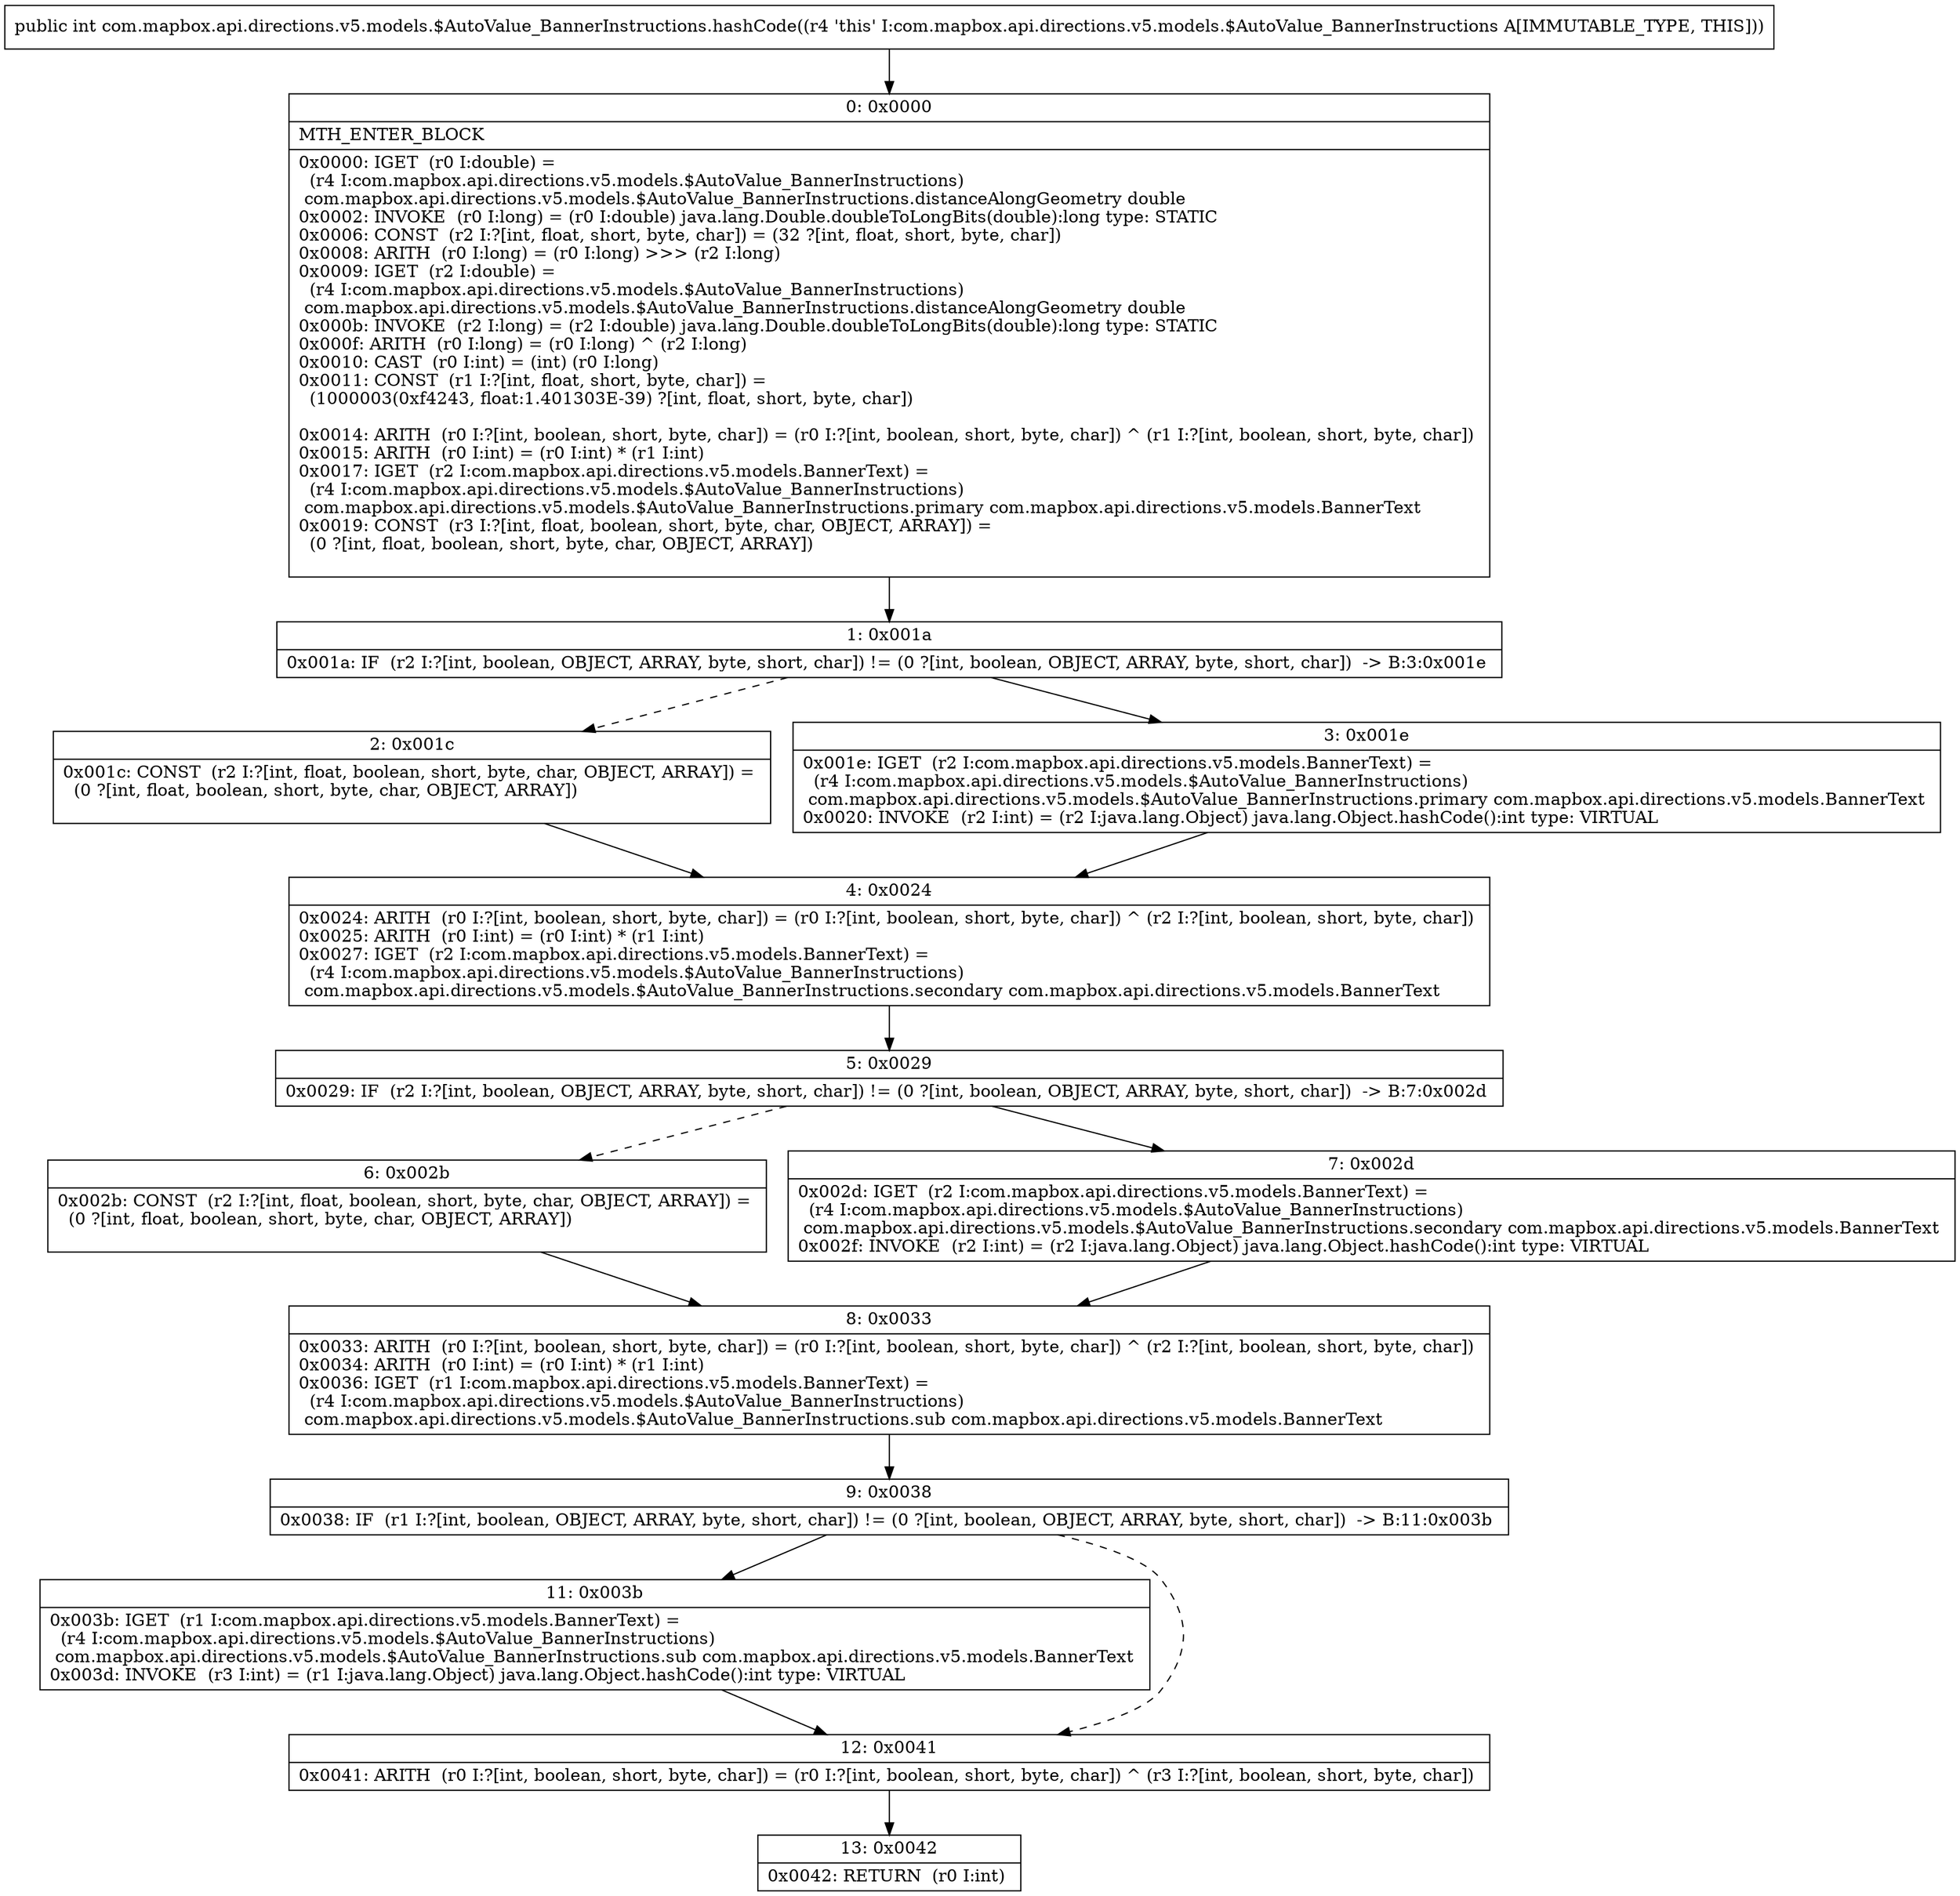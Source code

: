 digraph "CFG forcom.mapbox.api.directions.v5.models.$AutoValue_BannerInstructions.hashCode()I" {
Node_0 [shape=record,label="{0\:\ 0x0000|MTH_ENTER_BLOCK\l|0x0000: IGET  (r0 I:double) = \l  (r4 I:com.mapbox.api.directions.v5.models.$AutoValue_BannerInstructions)\l com.mapbox.api.directions.v5.models.$AutoValue_BannerInstructions.distanceAlongGeometry double \l0x0002: INVOKE  (r0 I:long) = (r0 I:double) java.lang.Double.doubleToLongBits(double):long type: STATIC \l0x0006: CONST  (r2 I:?[int, float, short, byte, char]) = (32 ?[int, float, short, byte, char]) \l0x0008: ARITH  (r0 I:long) = (r0 I:long) \>\>\> (r2 I:long) \l0x0009: IGET  (r2 I:double) = \l  (r4 I:com.mapbox.api.directions.v5.models.$AutoValue_BannerInstructions)\l com.mapbox.api.directions.v5.models.$AutoValue_BannerInstructions.distanceAlongGeometry double \l0x000b: INVOKE  (r2 I:long) = (r2 I:double) java.lang.Double.doubleToLongBits(double):long type: STATIC \l0x000f: ARITH  (r0 I:long) = (r0 I:long) ^ (r2 I:long) \l0x0010: CAST  (r0 I:int) = (int) (r0 I:long) \l0x0011: CONST  (r1 I:?[int, float, short, byte, char]) = \l  (1000003(0xf4243, float:1.401303E\-39) ?[int, float, short, byte, char])\l \l0x0014: ARITH  (r0 I:?[int, boolean, short, byte, char]) = (r0 I:?[int, boolean, short, byte, char]) ^ (r1 I:?[int, boolean, short, byte, char]) \l0x0015: ARITH  (r0 I:int) = (r0 I:int) * (r1 I:int) \l0x0017: IGET  (r2 I:com.mapbox.api.directions.v5.models.BannerText) = \l  (r4 I:com.mapbox.api.directions.v5.models.$AutoValue_BannerInstructions)\l com.mapbox.api.directions.v5.models.$AutoValue_BannerInstructions.primary com.mapbox.api.directions.v5.models.BannerText \l0x0019: CONST  (r3 I:?[int, float, boolean, short, byte, char, OBJECT, ARRAY]) = \l  (0 ?[int, float, boolean, short, byte, char, OBJECT, ARRAY])\l \l}"];
Node_1 [shape=record,label="{1\:\ 0x001a|0x001a: IF  (r2 I:?[int, boolean, OBJECT, ARRAY, byte, short, char]) != (0 ?[int, boolean, OBJECT, ARRAY, byte, short, char])  \-\> B:3:0x001e \l}"];
Node_2 [shape=record,label="{2\:\ 0x001c|0x001c: CONST  (r2 I:?[int, float, boolean, short, byte, char, OBJECT, ARRAY]) = \l  (0 ?[int, float, boolean, short, byte, char, OBJECT, ARRAY])\l \l}"];
Node_3 [shape=record,label="{3\:\ 0x001e|0x001e: IGET  (r2 I:com.mapbox.api.directions.v5.models.BannerText) = \l  (r4 I:com.mapbox.api.directions.v5.models.$AutoValue_BannerInstructions)\l com.mapbox.api.directions.v5.models.$AutoValue_BannerInstructions.primary com.mapbox.api.directions.v5.models.BannerText \l0x0020: INVOKE  (r2 I:int) = (r2 I:java.lang.Object) java.lang.Object.hashCode():int type: VIRTUAL \l}"];
Node_4 [shape=record,label="{4\:\ 0x0024|0x0024: ARITH  (r0 I:?[int, boolean, short, byte, char]) = (r0 I:?[int, boolean, short, byte, char]) ^ (r2 I:?[int, boolean, short, byte, char]) \l0x0025: ARITH  (r0 I:int) = (r0 I:int) * (r1 I:int) \l0x0027: IGET  (r2 I:com.mapbox.api.directions.v5.models.BannerText) = \l  (r4 I:com.mapbox.api.directions.v5.models.$AutoValue_BannerInstructions)\l com.mapbox.api.directions.v5.models.$AutoValue_BannerInstructions.secondary com.mapbox.api.directions.v5.models.BannerText \l}"];
Node_5 [shape=record,label="{5\:\ 0x0029|0x0029: IF  (r2 I:?[int, boolean, OBJECT, ARRAY, byte, short, char]) != (0 ?[int, boolean, OBJECT, ARRAY, byte, short, char])  \-\> B:7:0x002d \l}"];
Node_6 [shape=record,label="{6\:\ 0x002b|0x002b: CONST  (r2 I:?[int, float, boolean, short, byte, char, OBJECT, ARRAY]) = \l  (0 ?[int, float, boolean, short, byte, char, OBJECT, ARRAY])\l \l}"];
Node_7 [shape=record,label="{7\:\ 0x002d|0x002d: IGET  (r2 I:com.mapbox.api.directions.v5.models.BannerText) = \l  (r4 I:com.mapbox.api.directions.v5.models.$AutoValue_BannerInstructions)\l com.mapbox.api.directions.v5.models.$AutoValue_BannerInstructions.secondary com.mapbox.api.directions.v5.models.BannerText \l0x002f: INVOKE  (r2 I:int) = (r2 I:java.lang.Object) java.lang.Object.hashCode():int type: VIRTUAL \l}"];
Node_8 [shape=record,label="{8\:\ 0x0033|0x0033: ARITH  (r0 I:?[int, boolean, short, byte, char]) = (r0 I:?[int, boolean, short, byte, char]) ^ (r2 I:?[int, boolean, short, byte, char]) \l0x0034: ARITH  (r0 I:int) = (r0 I:int) * (r1 I:int) \l0x0036: IGET  (r1 I:com.mapbox.api.directions.v5.models.BannerText) = \l  (r4 I:com.mapbox.api.directions.v5.models.$AutoValue_BannerInstructions)\l com.mapbox.api.directions.v5.models.$AutoValue_BannerInstructions.sub com.mapbox.api.directions.v5.models.BannerText \l}"];
Node_9 [shape=record,label="{9\:\ 0x0038|0x0038: IF  (r1 I:?[int, boolean, OBJECT, ARRAY, byte, short, char]) != (0 ?[int, boolean, OBJECT, ARRAY, byte, short, char])  \-\> B:11:0x003b \l}"];
Node_11 [shape=record,label="{11\:\ 0x003b|0x003b: IGET  (r1 I:com.mapbox.api.directions.v5.models.BannerText) = \l  (r4 I:com.mapbox.api.directions.v5.models.$AutoValue_BannerInstructions)\l com.mapbox.api.directions.v5.models.$AutoValue_BannerInstructions.sub com.mapbox.api.directions.v5.models.BannerText \l0x003d: INVOKE  (r3 I:int) = (r1 I:java.lang.Object) java.lang.Object.hashCode():int type: VIRTUAL \l}"];
Node_12 [shape=record,label="{12\:\ 0x0041|0x0041: ARITH  (r0 I:?[int, boolean, short, byte, char]) = (r0 I:?[int, boolean, short, byte, char]) ^ (r3 I:?[int, boolean, short, byte, char]) \l}"];
Node_13 [shape=record,label="{13\:\ 0x0042|0x0042: RETURN  (r0 I:int) \l}"];
MethodNode[shape=record,label="{public int com.mapbox.api.directions.v5.models.$AutoValue_BannerInstructions.hashCode((r4 'this' I:com.mapbox.api.directions.v5.models.$AutoValue_BannerInstructions A[IMMUTABLE_TYPE, THIS])) }"];
MethodNode -> Node_0;
Node_0 -> Node_1;
Node_1 -> Node_2[style=dashed];
Node_1 -> Node_3;
Node_2 -> Node_4;
Node_3 -> Node_4;
Node_4 -> Node_5;
Node_5 -> Node_6[style=dashed];
Node_5 -> Node_7;
Node_6 -> Node_8;
Node_7 -> Node_8;
Node_8 -> Node_9;
Node_9 -> Node_11;
Node_9 -> Node_12[style=dashed];
Node_11 -> Node_12;
Node_12 -> Node_13;
}

